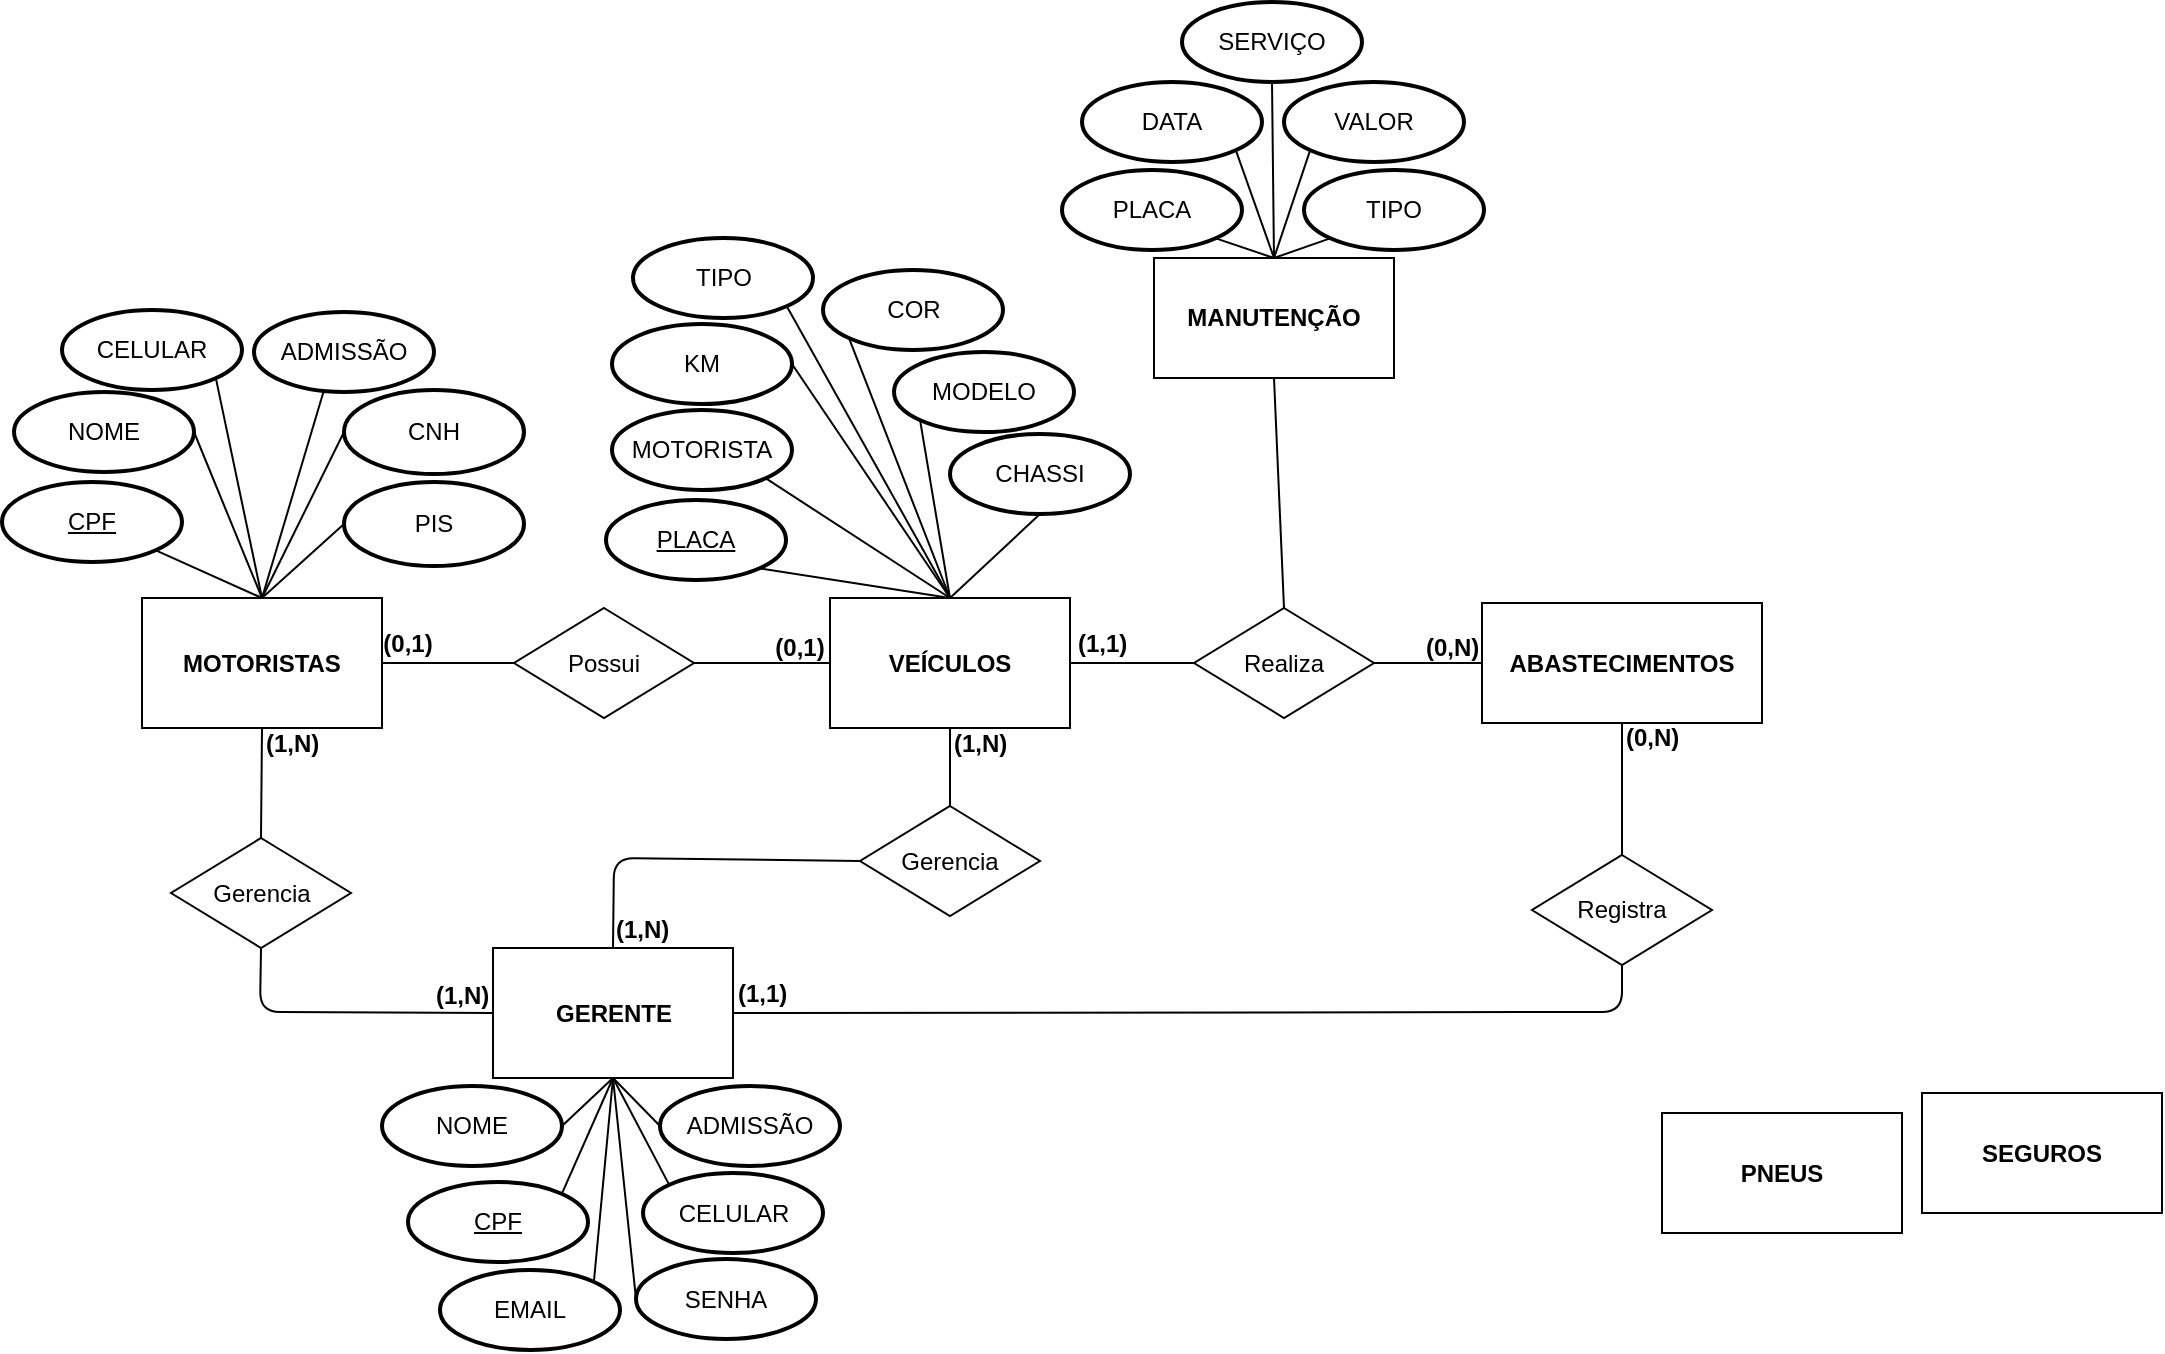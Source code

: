 <mxfile version="10.5.2" type="github"><diagram id="t4qfloRakB9NKclZlJar" name="Page-1"><mxGraphModel dx="1695" dy="1701" grid="1" gridSize="10" guides="1" tooltips="1" connect="1" arrows="1" fold="1" page="1" pageScale="1" pageWidth="827" pageHeight="1169" math="0" shadow="0"><root><mxCell id="0"/><mxCell id="1" parent="0"/><mxCell id="9N7SZ9X9yHdkgZH4mRrD-1" value="&lt;b&gt;VEÍCULOS&lt;/b&gt;" style="rounded=0;whiteSpace=wrap;html=1;" parent="1" vertex="1"><mxGeometry x="284" y="180" width="120" height="65" as="geometry"/></mxCell><mxCell id="9N7SZ9X9yHdkgZH4mRrD-2" value="&lt;b&gt;SEGUROS&lt;/b&gt;" style="rounded=0;whiteSpace=wrap;html=1;" parent="1" vertex="1"><mxGeometry x="830" y="427.5" width="120" height="60" as="geometry"/></mxCell><mxCell id="9N7SZ9X9yHdkgZH4mRrD-3" value="&lt;b&gt;MOTORISTAS&lt;/b&gt;" style="rounded=0;whiteSpace=wrap;html=1;" parent="1" vertex="1"><mxGeometry x="-60" y="180" width="120" height="65" as="geometry"/></mxCell><mxCell id="9N7SZ9X9yHdkgZH4mRrD-4" value="&lt;b&gt;PNEUS&lt;br&gt;&lt;/b&gt;" style="rounded=0;whiteSpace=wrap;html=1;" parent="1" vertex="1"><mxGeometry x="700" y="437.5" width="120" height="60" as="geometry"/></mxCell><mxCell id="9N7SZ9X9yHdkgZH4mRrD-8" value="MOTORISTA" style="strokeWidth=2;html=1;shape=mxgraph.flowchart.start_1;whiteSpace=wrap;" parent="1" vertex="1"><mxGeometry x="175" y="86" width="90" height="40" as="geometry"/></mxCell><mxCell id="9N7SZ9X9yHdkgZH4mRrD-9" value="CHASSI" style="strokeWidth=2;html=1;shape=mxgraph.flowchart.start_1;whiteSpace=wrap;" parent="1" vertex="1"><mxGeometry x="344" y="98" width="90" height="40" as="geometry"/></mxCell><mxCell id="9N7SZ9X9yHdkgZH4mRrD-10" value="&lt;u&gt;PLACA&lt;/u&gt;" style="strokeWidth=2;html=1;shape=mxgraph.flowchart.start_1;whiteSpace=wrap;" parent="1" vertex="1"><mxGeometry x="172" y="131" width="90" height="40" as="geometry"/></mxCell><mxCell id="9N7SZ9X9yHdkgZH4mRrD-12" value="" style="endArrow=none;html=1;entryX=0.855;entryY=0.855;entryDx=0;entryDy=0;entryPerimeter=0;exitX=0.5;exitY=0;exitDx=0;exitDy=0;" parent="1" source="9N7SZ9X9yHdkgZH4mRrD-1" target="9N7SZ9X9yHdkgZH4mRrD-8" edge="1"><mxGeometry width="50" height="50" relative="1" as="geometry"><mxPoint x="30" y="450" as="sourcePoint"/><mxPoint x="80" y="430" as="targetPoint"/><Array as="points"/></mxGeometry></mxCell><mxCell id="9N7SZ9X9yHdkgZH4mRrD-13" value="" style="endArrow=none;html=1;entryX=0.5;entryY=1;entryDx=0;entryDy=0;entryPerimeter=0;exitX=0.5;exitY=0;exitDx=0;exitDy=0;" parent="1" source="9N7SZ9X9yHdkgZH4mRrD-1" target="9N7SZ9X9yHdkgZH4mRrD-9" edge="1"><mxGeometry width="50" height="50" relative="1" as="geometry"><mxPoint x="245" y="190" as="sourcePoint"/><mxPoint x="255" y="130" as="targetPoint"/><Array as="points"/></mxGeometry></mxCell><mxCell id="9N7SZ9X9yHdkgZH4mRrD-14" value="" style="endArrow=none;html=1;entryX=0.855;entryY=0.855;entryDx=0;entryDy=0;entryPerimeter=0;exitX=0.5;exitY=0;exitDx=0;exitDy=0;" parent="1" source="9N7SZ9X9yHdkgZH4mRrD-1" target="9N7SZ9X9yHdkgZH4mRrD-10" edge="1"><mxGeometry width="50" height="50" relative="1" as="geometry"><mxPoint x="355" y="200" as="sourcePoint"/><mxPoint x="365" y="140" as="targetPoint"/><Array as="points"/></mxGeometry></mxCell><mxCell id="9N7SZ9X9yHdkgZH4mRrD-17" value="KM" style="strokeWidth=2;html=1;shape=mxgraph.flowchart.start_1;whiteSpace=wrap;" parent="1" vertex="1"><mxGeometry x="175" y="43" width="90" height="40" as="geometry"/></mxCell><mxCell id="9N7SZ9X9yHdkgZH4mRrD-18" value="" style="endArrow=none;html=1;entryX=1;entryY=0.5;entryDx=0;entryDy=0;entryPerimeter=0;exitX=0.5;exitY=0;exitDx=0;exitDy=0;" parent="1" source="9N7SZ9X9yHdkgZH4mRrD-1" target="9N7SZ9X9yHdkgZH4mRrD-17" edge="1"><mxGeometry width="50" height="50" relative="1" as="geometry"><mxPoint x="340" y="180" as="sourcePoint"/><mxPoint x="383" y="165" as="targetPoint"/><Array as="points"/></mxGeometry></mxCell><mxCell id="9N7SZ9X9yHdkgZH4mRrD-19" value="MODELO" style="strokeWidth=2;html=1;shape=mxgraph.flowchart.start_1;whiteSpace=wrap;" parent="1" vertex="1"><mxGeometry x="316" y="57" width="90" height="40" as="geometry"/></mxCell><mxCell id="9N7SZ9X9yHdkgZH4mRrD-20" value="" style="endArrow=none;html=1;entryX=0.145;entryY=0.855;entryDx=0;entryDy=0;entryPerimeter=0;exitX=0.5;exitY=0;exitDx=0;exitDy=0;" parent="1" source="9N7SZ9X9yHdkgZH4mRrD-1" target="9N7SZ9X9yHdkgZH4mRrD-19" edge="1"><mxGeometry width="50" height="50" relative="1" as="geometry"><mxPoint x="340" y="140" as="sourcePoint"/><mxPoint x="383" y="163" as="targetPoint"/><Array as="points"/></mxGeometry></mxCell><mxCell id="9N7SZ9X9yHdkgZH4mRrD-21" value="COR" style="strokeWidth=2;html=1;shape=mxgraph.flowchart.start_1;whiteSpace=wrap;" parent="1" vertex="1"><mxGeometry x="280.5" y="16" width="90" height="40" as="geometry"/></mxCell><mxCell id="9N7SZ9X9yHdkgZH4mRrD-22" value="" style="endArrow=none;html=1;entryX=0.145;entryY=0.855;entryDx=0;entryDy=0;entryPerimeter=0;exitX=0.5;exitY=0;exitDx=0;exitDy=0;" parent="1" source="9N7SZ9X9yHdkgZH4mRrD-1" target="9N7SZ9X9yHdkgZH4mRrD-21" edge="1"><mxGeometry width="50" height="50" relative="1" as="geometry"><mxPoint x="345" y="150" as="sourcePoint"/><mxPoint x="393" y="131" as="targetPoint"/><Array as="points"/></mxGeometry></mxCell><mxCell id="9N7SZ9X9yHdkgZH4mRrD-23" value="TIPO" style="strokeWidth=2;html=1;shape=mxgraph.flowchart.start_1;whiteSpace=wrap;" parent="1" vertex="1"><mxGeometry x="185.5" width="90" height="40" as="geometry"/></mxCell><mxCell id="9N7SZ9X9yHdkgZH4mRrD-24" value="" style="endArrow=none;html=1;entryX=0.855;entryY=0.855;entryDx=0;entryDy=0;entryPerimeter=0;exitX=0.5;exitY=0;exitDx=0;exitDy=0;" parent="1" source="9N7SZ9X9yHdkgZH4mRrD-1" target="9N7SZ9X9yHdkgZH4mRrD-23" edge="1"><mxGeometry width="50" height="50" relative="1" as="geometry"><mxPoint x="353" y="170" as="sourcePoint"/><mxPoint x="317" y="42" as="targetPoint"/><Array as="points"/></mxGeometry></mxCell><mxCell id="9N7SZ9X9yHdkgZH4mRrD-25" value="Possui" style="rhombus;whiteSpace=wrap;html=1;" parent="1" vertex="1"><mxGeometry x="126" y="185" width="90" height="55" as="geometry"/></mxCell><mxCell id="9N7SZ9X9yHdkgZH4mRrD-27" value="" style="endArrow=none;html=1;entryX=1;entryY=0.5;entryDx=0;entryDy=0;exitX=0;exitY=0.5;exitDx=0;exitDy=0;" parent="1" source="9N7SZ9X9yHdkgZH4mRrD-1" target="9N7SZ9X9yHdkgZH4mRrD-25" edge="1"><mxGeometry width="50" height="50" relative="1" as="geometry"><mxPoint x="231" y="350" as="sourcePoint"/><mxPoint x="200" y="227" as="targetPoint"/><Array as="points"/></mxGeometry></mxCell><mxCell id="9N7SZ9X9yHdkgZH4mRrD-28" value="" style="endArrow=none;html=1;entryX=1;entryY=0.5;entryDx=0;entryDy=0;exitX=0;exitY=0.5;exitDx=0;exitDy=0;" parent="1" source="9N7SZ9X9yHdkgZH4mRrD-25" target="9N7SZ9X9yHdkgZH4mRrD-3" edge="1"><mxGeometry width="50" height="50" relative="1" as="geometry"><mxPoint x="130" y="231.5" as="sourcePoint"/><mxPoint x="70" y="231.5" as="targetPoint"/><Array as="points"/></mxGeometry></mxCell><mxCell id="9N7SZ9X9yHdkgZH4mRrD-29" value="NOME" style="strokeWidth=2;html=1;shape=mxgraph.flowchart.start_1;whiteSpace=wrap;" parent="1" vertex="1"><mxGeometry x="-124" y="77" width="90" height="40" as="geometry"/></mxCell><mxCell id="9N7SZ9X9yHdkgZH4mRrD-30" value="&lt;u&gt;CPF&lt;/u&gt;" style="strokeWidth=2;html=1;shape=mxgraph.flowchart.start_1;whiteSpace=wrap;" parent="1" vertex="1"><mxGeometry x="-130" y="122" width="90" height="40" as="geometry"/></mxCell><mxCell id="9N7SZ9X9yHdkgZH4mRrD-31" value="CELULAR" style="strokeWidth=2;html=1;shape=mxgraph.flowchart.start_1;whiteSpace=wrap;" parent="1" vertex="1"><mxGeometry x="-100" y="36" width="90" height="40" as="geometry"/></mxCell><mxCell id="9N7SZ9X9yHdkgZH4mRrD-32" value="ADMISSÃO" style="strokeWidth=2;html=1;shape=mxgraph.flowchart.start_1;whiteSpace=wrap;" parent="1" vertex="1"><mxGeometry x="-4" y="37" width="90" height="40" as="geometry"/></mxCell><mxCell id="9N7SZ9X9yHdkgZH4mRrD-33" value="PIS" style="strokeWidth=2;html=1;shape=mxgraph.flowchart.start_1;whiteSpace=wrap;" parent="1" vertex="1"><mxGeometry x="41" y="122" width="90" height="42" as="geometry"/></mxCell><mxCell id="9N7SZ9X9yHdkgZH4mRrD-34" value="" style="endArrow=none;html=1;entryX=0.855;entryY=0.855;entryDx=0;entryDy=0;entryPerimeter=0;exitX=0.5;exitY=0;exitDx=0;exitDy=0;" parent="1" source="9N7SZ9X9yHdkgZH4mRrD-3" target="9N7SZ9X9yHdkgZH4mRrD-30" edge="1"><mxGeometry width="50" height="50" relative="1" as="geometry"><mxPoint x="11" y="170" as="sourcePoint"/><mxPoint x="-20" y="47" as="targetPoint"/><Array as="points"/></mxGeometry></mxCell><mxCell id="9N7SZ9X9yHdkgZH4mRrD-35" value="" style="endArrow=none;html=1;entryX=1;entryY=0.5;entryDx=0;entryDy=0;entryPerimeter=0;exitX=0.5;exitY=0;exitDx=0;exitDy=0;" parent="1" source="9N7SZ9X9yHdkgZH4mRrD-3" target="9N7SZ9X9yHdkgZH4mRrD-29" edge="1"><mxGeometry width="50" height="50" relative="1" as="geometry"><mxPoint x="11" y="142" as="sourcePoint"/><mxPoint x="-40" y="118" as="targetPoint"/><Array as="points"/></mxGeometry></mxCell><mxCell id="9N7SZ9X9yHdkgZH4mRrD-36" value="" style="endArrow=none;html=1;entryX=0.855;entryY=0.855;entryDx=0;entryDy=0;entryPerimeter=0;exitX=0.5;exitY=0;exitDx=0;exitDy=0;" parent="1" source="9N7SZ9X9yHdkgZH4mRrD-3" target="9N7SZ9X9yHdkgZH4mRrD-31" edge="1"><mxGeometry width="50" height="50" relative="1" as="geometry"><mxPoint x="11" y="96" as="sourcePoint"/><mxPoint x="-40" y="72" as="targetPoint"/><Array as="points"/></mxGeometry></mxCell><mxCell id="9N7SZ9X9yHdkgZH4mRrD-37" value="" style="endArrow=none;html=1;entryX=0.389;entryY=0.975;entryDx=0;entryDy=0;entryPerimeter=0;exitX=0.5;exitY=0;exitDx=0;exitDy=0;" parent="1" source="9N7SZ9X9yHdkgZH4mRrD-3" target="9N7SZ9X9yHdkgZH4mRrD-32" edge="1"><mxGeometry width="50" height="50" relative="1" as="geometry"><mxPoint x="29" y="134" as="sourcePoint"/><mxPoint x="-22" y="110" as="targetPoint"/><Array as="points"/></mxGeometry></mxCell><mxCell id="9N7SZ9X9yHdkgZH4mRrD-38" value="" style="endArrow=none;html=1;entryX=0;entryY=0.5;entryDx=0;entryDy=0;entryPerimeter=0;exitX=0.5;exitY=0;exitDx=0;exitDy=0;" parent="1" source="9N7SZ9X9yHdkgZH4mRrD-3" target="9N7SZ9X9yHdkgZH4mRrD-33" edge="1"><mxGeometry width="50" height="50" relative="1" as="geometry"><mxPoint x="88" y="232" as="sourcePoint"/><mxPoint x="28" y="142" as="targetPoint"/><Array as="points"/></mxGeometry></mxCell><mxCell id="9N7SZ9X9yHdkgZH4mRrD-39" value="&lt;b&gt;MANUTENÇÃO&lt;/b&gt;" style="rounded=0;whiteSpace=wrap;html=1;" parent="1" vertex="1"><mxGeometry x="446" y="10" width="120" height="60" as="geometry"/></mxCell><mxCell id="9N7SZ9X9yHdkgZH4mRrD-40" value="DATA" style="strokeWidth=2;html=1;shape=mxgraph.flowchart.start_1;whiteSpace=wrap;" parent="1" vertex="1"><mxGeometry x="410" y="-78" width="90" height="40" as="geometry"/></mxCell><mxCell id="9N7SZ9X9yHdkgZH4mRrD-41" value="PLACA" style="strokeWidth=2;html=1;shape=mxgraph.flowchart.start_1;whiteSpace=wrap;" parent="1" vertex="1"><mxGeometry x="400" y="-34" width="90" height="40" as="geometry"/></mxCell><mxCell id="9N7SZ9X9yHdkgZH4mRrD-42" value="TIPO" style="strokeWidth=2;html=1;shape=mxgraph.flowchart.start_1;whiteSpace=wrap;" parent="1" vertex="1"><mxGeometry x="521" y="-34" width="90" height="40" as="geometry"/></mxCell><mxCell id="9N7SZ9X9yHdkgZH4mRrD-43" value="SERVIÇO" style="strokeWidth=2;html=1;shape=mxgraph.flowchart.start_1;whiteSpace=wrap;" parent="1" vertex="1"><mxGeometry x="460" y="-118" width="90" height="40" as="geometry"/></mxCell><mxCell id="9N7SZ9X9yHdkgZH4mRrD-44" value="VALOR" style="strokeWidth=2;html=1;shape=mxgraph.flowchart.start_1;whiteSpace=wrap;" parent="1" vertex="1"><mxGeometry x="511" y="-78" width="90" height="40" as="geometry"/></mxCell><mxCell id="9N7SZ9X9yHdkgZH4mRrD-45" value="" style="endArrow=none;html=1;entryX=0.5;entryY=0;entryDx=0;entryDy=0;exitX=0.5;exitY=1;exitDx=0;exitDy=0;exitPerimeter=0;" parent="1" source="9N7SZ9X9yHdkgZH4mRrD-43" target="9N7SZ9X9yHdkgZH4mRrD-39" edge="1"><mxGeometry width="50" height="50" relative="1" as="geometry"><mxPoint x="520" y="-80" as="sourcePoint"/><mxPoint x="638" y="-54" as="targetPoint"/><Array as="points"/></mxGeometry></mxCell><mxCell id="9N7SZ9X9yHdkgZH4mRrD-46" value="" style="endArrow=none;html=1;entryX=0.5;entryY=0;entryDx=0;entryDy=0;exitX=0.855;exitY=0.855;exitDx=0;exitDy=0;exitPerimeter=0;" parent="1" source="9N7SZ9X9yHdkgZH4mRrD-40" target="9N7SZ9X9yHdkgZH4mRrD-39" edge="1"><mxGeometry width="50" height="50" relative="1" as="geometry"><mxPoint x="355" y="440" as="sourcePoint"/><mxPoint x="340" y="410" as="targetPoint"/><Array as="points"/></mxGeometry></mxCell><mxCell id="9N7SZ9X9yHdkgZH4mRrD-47" value="" style="endArrow=none;html=1;entryX=0.5;entryY=0;entryDx=0;entryDy=0;exitX=0.855;exitY=0.855;exitDx=0;exitDy=0;exitPerimeter=0;" parent="1" source="9N7SZ9X9yHdkgZH4mRrD-41" target="9N7SZ9X9yHdkgZH4mRrD-39" edge="1"><mxGeometry width="50" height="50" relative="1" as="geometry"><mxPoint x="325" y="440" as="sourcePoint"/><mxPoint x="340" y="410" as="targetPoint"/><Array as="points"/></mxGeometry></mxCell><mxCell id="9N7SZ9X9yHdkgZH4mRrD-48" value="" style="endArrow=none;html=1;entryX=0.5;entryY=0;entryDx=0;entryDy=0;exitX=0.145;exitY=0.855;exitDx=0;exitDy=0;exitPerimeter=0;" parent="1" source="9N7SZ9X9yHdkgZH4mRrD-42" target="9N7SZ9X9yHdkgZH4mRrD-39" edge="1"><mxGeometry width="50" height="50" relative="1" as="geometry"><mxPoint x="325" y="483" as="sourcePoint"/><mxPoint x="340" y="410" as="targetPoint"/><Array as="points"/></mxGeometry></mxCell><mxCell id="9N7SZ9X9yHdkgZH4mRrD-49" value="" style="endArrow=none;html=1;entryX=0.5;entryY=0;entryDx=0;entryDy=0;exitX=0.145;exitY=0.855;exitDx=0;exitDy=0;exitPerimeter=0;" parent="1" source="9N7SZ9X9yHdkgZH4mRrD-44" target="9N7SZ9X9yHdkgZH4mRrD-39" edge="1"><mxGeometry width="50" height="50" relative="1" as="geometry"><mxPoint x="343" y="496" as="sourcePoint"/><mxPoint x="340" y="410" as="targetPoint"/><Array as="points"/></mxGeometry></mxCell><mxCell id="9N7SZ9X9yHdkgZH4mRrD-50" value="CNH" style="strokeWidth=2;html=1;shape=mxgraph.flowchart.start_1;whiteSpace=wrap;" parent="1" vertex="1"><mxGeometry x="41" y="76" width="90" height="42" as="geometry"/></mxCell><mxCell id="V9KDtcPmeRMQg-3hCmHL-2" value="" style="endArrow=none;html=1;exitX=0.5;exitY=0;exitDx=0;exitDy=0;entryX=0;entryY=0.5;entryDx=0;entryDy=0;entryPerimeter=0;" parent="1" source="9N7SZ9X9yHdkgZH4mRrD-3" target="9N7SZ9X9yHdkgZH4mRrD-50" edge="1"><mxGeometry width="50" height="50" relative="1" as="geometry"><mxPoint y="139.5" as="sourcePoint"/><mxPoint x="30" y="120" as="targetPoint"/><Array as="points"/></mxGeometry></mxCell><mxCell id="hRNtRsO3ycfnS-jZEF78-1" value="&lt;b&gt;ABASTECIMENTOS&lt;br&gt;&lt;/b&gt;" style="rounded=0;whiteSpace=wrap;html=1;" vertex="1" parent="1"><mxGeometry x="610" y="182.5" width="140" height="60" as="geometry"/></mxCell><mxCell id="hRNtRsO3ycfnS-jZEF78-2" value="&lt;b&gt;(0,1)&lt;/b&gt;" style="text;html=1;strokeColor=none;fillColor=none;align=center;verticalAlign=middle;whiteSpace=wrap;rounded=0;" vertex="1" parent="1"><mxGeometry x="249" y="195" width="40" height="20" as="geometry"/></mxCell><mxCell id="hRNtRsO3ycfnS-jZEF78-3" value="&lt;b&gt;(0,1)&lt;/b&gt;" style="text;html=1;strokeColor=none;fillColor=none;align=center;verticalAlign=middle;whiteSpace=wrap;rounded=0;" vertex="1" parent="1"><mxGeometry x="53" y="192.5" width="40" height="20" as="geometry"/></mxCell><mxCell id="hRNtRsO3ycfnS-jZEF78-8" value="Realiza" style="rhombus;whiteSpace=wrap;html=1;" vertex="1" parent="1"><mxGeometry x="466" y="185" width="90" height="55" as="geometry"/></mxCell><mxCell id="hRNtRsO3ycfnS-jZEF78-12" value="" style="endArrow=none;html=1;entryX=0;entryY=0.5;entryDx=0;entryDy=0;exitX=1;exitY=0.5;exitDx=0;exitDy=0;" edge="1" parent="1" source="9N7SZ9X9yHdkgZH4mRrD-1" target="hRNtRsO3ycfnS-jZEF78-8"><mxGeometry width="50" height="50" relative="1" as="geometry"><mxPoint x="430.111" y="223.111" as="sourcePoint"/><mxPoint x="473.167" y="207.278" as="targetPoint"/><Array as="points"/></mxGeometry></mxCell><mxCell id="hRNtRsO3ycfnS-jZEF78-13" value="" style="endArrow=none;html=1;exitX=1;exitY=0.5;exitDx=0;exitDy=0;entryX=0;entryY=0.5;entryDx=0;entryDy=0;" edge="1" parent="1" source="hRNtRsO3ycfnS-jZEF78-8" target="hRNtRsO3ycfnS-jZEF78-1"><mxGeometry width="50" height="50" relative="1" as="geometry"><mxPoint x="547.333" y="220.167" as="sourcePoint"/><mxPoint x="580" y="240" as="targetPoint"/><Array as="points"/></mxGeometry></mxCell><mxCell id="hRNtRsO3ycfnS-jZEF78-18" value="&lt;b&gt;GERENTE&lt;/b&gt;" style="rounded=0;whiteSpace=wrap;html=1;" vertex="1" parent="1"><mxGeometry x="115.5" y="355" width="120" height="65" as="geometry"/></mxCell><mxCell id="hRNtRsO3ycfnS-jZEF78-19" value="NOME" style="strokeWidth=2;html=1;shape=mxgraph.flowchart.start_1;whiteSpace=wrap;" vertex="1" parent="1"><mxGeometry x="60" y="424" width="90" height="40" as="geometry"/></mxCell><mxCell id="hRNtRsO3ycfnS-jZEF78-20" value="&lt;u&gt;CPF&lt;/u&gt;" style="strokeWidth=2;html=1;shape=mxgraph.flowchart.start_1;whiteSpace=wrap;" vertex="1" parent="1"><mxGeometry x="73" y="472" width="90" height="40" as="geometry"/></mxCell><mxCell id="hRNtRsO3ycfnS-jZEF78-21" value="CELULAR" style="strokeWidth=2;html=1;shape=mxgraph.flowchart.start_1;whiteSpace=wrap;" vertex="1" parent="1"><mxGeometry x="190.5" y="467.5" width="90" height="40" as="geometry"/></mxCell><mxCell id="hRNtRsO3ycfnS-jZEF78-22" value="ADMISSÃO" style="strokeWidth=2;html=1;shape=mxgraph.flowchart.start_1;whiteSpace=wrap;" vertex="1" parent="1"><mxGeometry x="199" y="424" width="90" height="40" as="geometry"/></mxCell><mxCell id="hRNtRsO3ycfnS-jZEF78-25" value="EMAIL" style="strokeWidth=2;html=1;shape=mxgraph.flowchart.start_1;whiteSpace=wrap;" vertex="1" parent="1"><mxGeometry x="89" y="516" width="90" height="40" as="geometry"/></mxCell><mxCell id="hRNtRsO3ycfnS-jZEF78-26" value="SENHA" style="strokeWidth=2;html=1;shape=mxgraph.flowchart.start_1;whiteSpace=wrap;" vertex="1" parent="1"><mxGeometry x="187" y="510.5" width="90" height="40" as="geometry"/></mxCell><mxCell id="hRNtRsO3ycfnS-jZEF78-27" value="" style="endArrow=none;html=1;entryX=0.5;entryY=1;entryDx=0;entryDy=0;exitX=0;exitY=0.5;exitDx=0;exitDy=0;exitPerimeter=0;" edge="1" parent="1" source="hRNtRsO3ycfnS-jZEF78-22" target="hRNtRsO3ycfnS-jZEF78-18"><mxGeometry width="50" height="50" relative="1" as="geometry"><mxPoint x="197.324" y="687.265" as="sourcePoint"/><mxPoint x="196.147" y="561.382" as="targetPoint"/><Array as="points"/></mxGeometry></mxCell><mxCell id="hRNtRsO3ycfnS-jZEF78-28" value="" style="endArrow=none;html=1;exitX=0.5;exitY=1;exitDx=0;exitDy=0;entryX=0.145;entryY=0.145;entryDx=0;entryDy=0;entryPerimeter=0;" edge="1" parent="1" source="hRNtRsO3ycfnS-jZEF78-18" target="hRNtRsO3ycfnS-jZEF78-21"><mxGeometry width="50" height="50" relative="1" as="geometry"><mxPoint x="263.905" y="570.714" as="sourcePoint"/><mxPoint x="180" y="590" as="targetPoint"/><Array as="points"/></mxGeometry></mxCell><mxCell id="hRNtRsO3ycfnS-jZEF78-29" value="" style="endArrow=none;html=1;exitX=0.5;exitY=1;exitDx=0;exitDy=0;entryX=0.855;entryY=0.145;entryDx=0;entryDy=0;entryPerimeter=0;" edge="1" parent="1" source="hRNtRsO3ycfnS-jZEF78-18" target="hRNtRsO3ycfnS-jZEF78-20"><mxGeometry width="50" height="50" relative="1" as="geometry"><mxPoint x="182.286" y="568.048" as="sourcePoint"/><mxPoint x="243.238" y="619.952" as="targetPoint"/><Array as="points"/></mxGeometry></mxCell><mxCell id="hRNtRsO3ycfnS-jZEF78-30" value="" style="endArrow=none;html=1;exitX=0.5;exitY=1;exitDx=0;exitDy=0;entryX=0;entryY=0.5;entryDx=0;entryDy=0;entryPerimeter=0;" edge="1" parent="1" source="hRNtRsO3ycfnS-jZEF78-18" target="hRNtRsO3ycfnS-jZEF78-26"><mxGeometry width="50" height="50" relative="1" as="geometry"><mxPoint x="188.286" y="550.048" as="sourcePoint"/><mxPoint x="220" y="650" as="targetPoint"/><Array as="points"/></mxGeometry></mxCell><mxCell id="hRNtRsO3ycfnS-jZEF78-31" value="" style="endArrow=none;html=1;exitX=0.5;exitY=1;exitDx=0;exitDy=0;entryX=0.855;entryY=0.145;entryDx=0;entryDy=0;entryPerimeter=0;" edge="1" parent="1" source="hRNtRsO3ycfnS-jZEF78-18" target="hRNtRsO3ycfnS-jZEF78-25"><mxGeometry width="50" height="50" relative="1" as="geometry"><mxPoint x="155.786" y="604.048" as="sourcePoint"/><mxPoint x="216.738" y="655.952" as="targetPoint"/><Array as="points"/></mxGeometry></mxCell><mxCell id="hRNtRsO3ycfnS-jZEF78-32" value="" style="endArrow=none;html=1;exitX=0.5;exitY=1;exitDx=0;exitDy=0;entryX=1;entryY=0.5;entryDx=0;entryDy=0;entryPerimeter=0;" edge="1" parent="1" source="hRNtRsO3ycfnS-jZEF78-18" target="hRNtRsO3ycfnS-jZEF78-19"><mxGeometry width="50" height="50" relative="1" as="geometry"><mxPoint x="206.286" y="544.048" as="sourcePoint"/><mxPoint x="181.048" y="601.667" as="targetPoint"/><Array as="points"/></mxGeometry></mxCell><mxCell id="hRNtRsO3ycfnS-jZEF78-35" value="Gerencia" style="rhombus;whiteSpace=wrap;html=1;" vertex="1" parent="1"><mxGeometry x="-45.5" y="300" width="90" height="55" as="geometry"/></mxCell><mxCell id="hRNtRsO3ycfnS-jZEF78-36" value="Gerencia" style="rhombus;whiteSpace=wrap;html=1;" vertex="1" parent="1"><mxGeometry x="299" y="284" width="90" height="55" as="geometry"/></mxCell><mxCell id="hRNtRsO3ycfnS-jZEF78-37" value="" style="endArrow=none;html=1;exitX=0;exitY=0.5;exitDx=0;exitDy=0;entryX=0.5;entryY=1;entryDx=0;entryDy=0;" edge="1" parent="1" source="hRNtRsO3ycfnS-jZEF78-18" target="hRNtRsO3ycfnS-jZEF78-35"><mxGeometry width="50" height="50" relative="1" as="geometry"><mxPoint x="25.5" y="434" as="sourcePoint"/><mxPoint x="50" y="387" as="targetPoint"/><Array as="points"><mxPoint x="-1" y="387"/></Array></mxGeometry></mxCell><mxCell id="hRNtRsO3ycfnS-jZEF78-38" value="" style="endArrow=none;html=1;entryX=0.5;entryY=1;entryDx=0;entryDy=0;exitX=0.5;exitY=0;exitDx=0;exitDy=0;" edge="1" parent="1" source="hRNtRsO3ycfnS-jZEF78-35" target="9N7SZ9X9yHdkgZH4mRrD-3"><mxGeometry width="50" height="50" relative="1" as="geometry"><mxPoint x="70" y="364" as="sourcePoint"/><mxPoint x="101" y="260" as="targetPoint"/><Array as="points"/></mxGeometry></mxCell><mxCell id="hRNtRsO3ycfnS-jZEF78-39" value="" style="endArrow=none;html=1;exitX=0;exitY=0.5;exitDx=0;exitDy=0;entryX=0.5;entryY=0;entryDx=0;entryDy=0;" edge="1" parent="1" source="hRNtRsO3ycfnS-jZEF78-36" target="hRNtRsO3ycfnS-jZEF78-18"><mxGeometry width="50" height="50" relative="1" as="geometry"><mxPoint x="369.224" y="392.31" as="sourcePoint"/><mxPoint x="252.672" y="359.897" as="targetPoint"/><Array as="points"><mxPoint x="176" y="310"/></Array></mxGeometry></mxCell><mxCell id="hRNtRsO3ycfnS-jZEF78-40" value="" style="endArrow=none;html=1;entryX=0.5;entryY=1;entryDx=0;entryDy=0;" edge="1" parent="1" source="hRNtRsO3ycfnS-jZEF78-36" target="9N7SZ9X9yHdkgZH4mRrD-1"><mxGeometry width="50" height="50" relative="1" as="geometry"><mxPoint x="302.672" y="316.724" as="sourcePoint"/><mxPoint x="303.362" y="262.241" as="targetPoint"/><Array as="points"/></mxGeometry></mxCell><mxCell id="hRNtRsO3ycfnS-jZEF78-41" value="&lt;b&gt;(1,N)&lt;/b&gt;" style="text;html=1;resizable=0;points=[];autosize=1;align=left;verticalAlign=top;spacingTop=-4;" vertex="1" parent="1"><mxGeometry y="242.5" width="40" height="20" as="geometry"/></mxCell><mxCell id="hRNtRsO3ycfnS-jZEF78-42" value="&lt;b&gt;(1,N)&lt;/b&gt;" style="text;html=1;resizable=0;points=[];autosize=1;align=left;verticalAlign=top;spacingTop=-4;" vertex="1" parent="1"><mxGeometry x="85" y="368.5" width="40" height="20" as="geometry"/></mxCell><mxCell id="hRNtRsO3ycfnS-jZEF78-44" value="&lt;b&gt;(1,N)&lt;/b&gt;" style="text;html=1;resizable=0;points=[];autosize=1;align=left;verticalAlign=top;spacingTop=-4;" vertex="1" parent="1"><mxGeometry x="344" y="242.5" width="40" height="20" as="geometry"/></mxCell><mxCell id="hRNtRsO3ycfnS-jZEF78-45" value="&lt;b&gt;(1,N)&lt;/b&gt;" style="text;html=1;resizable=0;points=[];autosize=1;align=left;verticalAlign=top;spacingTop=-4;" vertex="1" parent="1"><mxGeometry x="175" y="336" width="40" height="20" as="geometry"/></mxCell><mxCell id="hRNtRsO3ycfnS-jZEF78-46" value="" style="endArrow=none;html=1;exitX=1;exitY=0.5;exitDx=0;exitDy=0;entryX=0.5;entryY=1;entryDx=0;entryDy=0;" edge="1" parent="1" source="hRNtRsO3ycfnS-jZEF78-18" target="hRNtRsO3ycfnS-jZEF78-50"><mxGeometry width="50" height="50" relative="1" as="geometry"><mxPoint x="288.932" y="385.542" as="sourcePoint"/><mxPoint x="680" y="360" as="targetPoint"/><Array as="points"><mxPoint x="680" y="387"/></Array></mxGeometry></mxCell><mxCell id="hRNtRsO3ycfnS-jZEF78-47" value="&lt;b&gt;(0,N)&lt;/b&gt;" style="text;html=1;resizable=0;points=[];autosize=1;align=left;verticalAlign=top;spacingTop=-4;" vertex="1" parent="1"><mxGeometry x="680" y="240" width="40" height="20" as="geometry"/></mxCell><mxCell id="hRNtRsO3ycfnS-jZEF78-48" value="&lt;b&gt;(1,1)&lt;/b&gt;" style="text;html=1;resizable=0;points=[];autosize=1;align=left;verticalAlign=top;spacingTop=-4;" vertex="1" parent="1"><mxGeometry x="406" y="192.5" width="40" height="20" as="geometry"/></mxCell><mxCell id="hRNtRsO3ycfnS-jZEF78-49" value="&lt;b&gt;(0,N)&lt;/b&gt;" style="text;html=1;resizable=0;points=[];autosize=1;align=left;verticalAlign=top;spacingTop=-4;" vertex="1" parent="1"><mxGeometry x="580" y="195" width="40" height="20" as="geometry"/></mxCell><mxCell id="hRNtRsO3ycfnS-jZEF78-50" value="Registra" style="rhombus;whiteSpace=wrap;html=1;" vertex="1" parent="1"><mxGeometry x="635" y="308.5" width="90" height="55" as="geometry"/></mxCell><mxCell id="hRNtRsO3ycfnS-jZEF78-51" value="" style="endArrow=none;html=1;exitX=0.5;exitY=0;exitDx=0;exitDy=0;entryX=0.5;entryY=1;entryDx=0;entryDy=0;" edge="1" parent="1" source="hRNtRsO3ycfnS-jZEF78-50" target="hRNtRsO3ycfnS-jZEF78-1"><mxGeometry width="50" height="50" relative="1" as="geometry"><mxPoint x="673.333" y="280.167" as="sourcePoint"/><mxPoint x="726.667" y="280.167" as="targetPoint"/><Array as="points"/></mxGeometry></mxCell><mxCell id="hRNtRsO3ycfnS-jZEF78-52" value="&lt;b&gt;(1,1)&lt;/b&gt;" style="text;html=1;resizable=0;points=[];autosize=1;align=left;verticalAlign=top;spacingTop=-4;" vertex="1" parent="1"><mxGeometry x="235.5" y="367.5" width="40" height="20" as="geometry"/></mxCell><mxCell id="hRNtRsO3ycfnS-jZEF78-53" value="" style="endArrow=none;html=1;entryX=0.5;entryY=1;entryDx=0;entryDy=0;exitX=0.5;exitY=0;exitDx=0;exitDy=0;" edge="1" parent="1" source="hRNtRsO3ycfnS-jZEF78-8" target="9N7SZ9X9yHdkgZH4mRrD-39"><mxGeometry width="50" height="50" relative="1" as="geometry"><mxPoint x="457.333" y="116.333" as="sourcePoint"/><mxPoint x="519.833" y="116.333" as="targetPoint"/><Array as="points"/></mxGeometry></mxCell></root></mxGraphModel></diagram></mxfile>